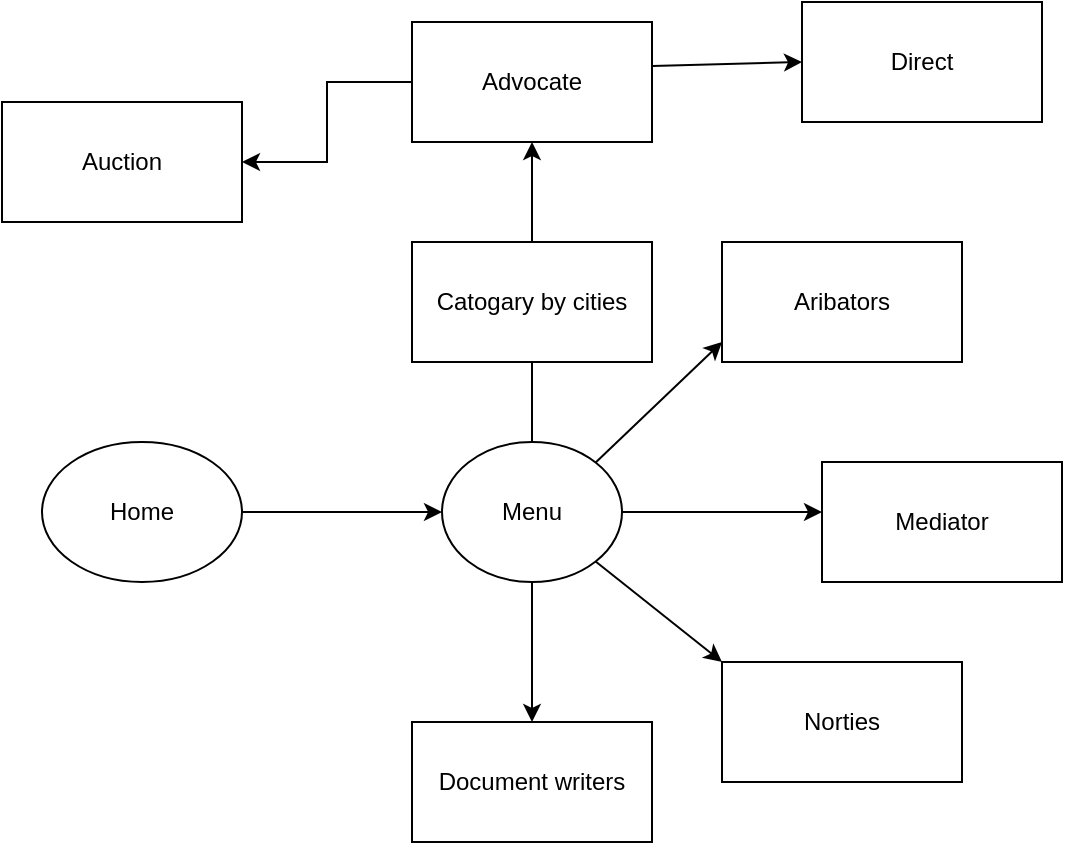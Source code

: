 <mxfile version="21.8.2" type="github">
  <diagram name="Page-1" id="0OzmcFVswwQeEpnuKePs">
    <mxGraphModel dx="1002" dy="527" grid="1" gridSize="10" guides="1" tooltips="1" connect="1" arrows="1" fold="1" page="1" pageScale="1" pageWidth="1100" pageHeight="850" math="0" shadow="0">
      <root>
        <mxCell id="0" />
        <mxCell id="1" parent="0" />
        <mxCell id="8_8a8QRlG6PUqAjMCD5C-7" style="edgeStyle=orthogonalEdgeStyle;rounded=0;orthogonalLoop=1;jettySize=auto;html=1;exitX=0.5;exitY=0;exitDx=0;exitDy=0;" edge="1" parent="1" source="8_8a8QRlG6PUqAjMCD5C-1">
          <mxGeometry relative="1" as="geometry">
            <mxPoint x="465" y="170" as="targetPoint" />
          </mxGeometry>
        </mxCell>
        <mxCell id="8_8a8QRlG6PUqAjMCD5C-8" style="edgeStyle=orthogonalEdgeStyle;rounded=0;orthogonalLoop=1;jettySize=auto;html=1;exitX=1;exitY=0.5;exitDx=0;exitDy=0;" edge="1" parent="1" source="8_8a8QRlG6PUqAjMCD5C-1">
          <mxGeometry relative="1" as="geometry">
            <mxPoint x="610" y="295" as="targetPoint" />
          </mxGeometry>
        </mxCell>
        <mxCell id="8_8a8QRlG6PUqAjMCD5C-11" style="edgeStyle=orthogonalEdgeStyle;rounded=0;orthogonalLoop=1;jettySize=auto;html=1;exitX=0.5;exitY=1;exitDx=0;exitDy=0;" edge="1" parent="1" source="8_8a8QRlG6PUqAjMCD5C-1">
          <mxGeometry relative="1" as="geometry">
            <mxPoint x="465" y="400" as="targetPoint" />
          </mxGeometry>
        </mxCell>
        <mxCell id="8_8a8QRlG6PUqAjMCD5C-1" value="Menu" style="ellipse;whiteSpace=wrap;html=1;" vertex="1" parent="1">
          <mxGeometry x="420" y="260" width="90" height="70" as="geometry" />
        </mxCell>
        <mxCell id="8_8a8QRlG6PUqAjMCD5C-9" value="" style="endArrow=classic;html=1;rounded=0;exitX=1;exitY=0;exitDx=0;exitDy=0;" edge="1" parent="1" source="8_8a8QRlG6PUqAjMCD5C-1">
          <mxGeometry width="50" height="50" relative="1" as="geometry">
            <mxPoint x="490" y="300" as="sourcePoint" />
            <mxPoint x="560" y="210" as="targetPoint" />
            <Array as="points" />
          </mxGeometry>
        </mxCell>
        <mxCell id="8_8a8QRlG6PUqAjMCD5C-10" value="" style="endArrow=classic;html=1;rounded=0;exitX=1;exitY=1;exitDx=0;exitDy=0;" edge="1" parent="1" source="8_8a8QRlG6PUqAjMCD5C-1">
          <mxGeometry width="50" height="50" relative="1" as="geometry">
            <mxPoint x="507" y="280" as="sourcePoint" />
            <mxPoint x="560" y="370" as="targetPoint" />
            <Array as="points" />
          </mxGeometry>
        </mxCell>
        <mxCell id="8_8a8QRlG6PUqAjMCD5C-13" style="edgeStyle=orthogonalEdgeStyle;rounded=0;orthogonalLoop=1;jettySize=auto;html=1;entryX=0;entryY=0.5;entryDx=0;entryDy=0;" edge="1" parent="1" source="8_8a8QRlG6PUqAjMCD5C-12" target="8_8a8QRlG6PUqAjMCD5C-1">
          <mxGeometry relative="1" as="geometry" />
        </mxCell>
        <mxCell id="8_8a8QRlG6PUqAjMCD5C-12" value="Home" style="ellipse;whiteSpace=wrap;html=1;" vertex="1" parent="1">
          <mxGeometry x="220" y="260" width="100" height="70" as="geometry" />
        </mxCell>
        <mxCell id="8_8a8QRlG6PUqAjMCD5C-20" value="" style="edgeStyle=orthogonalEdgeStyle;rounded=0;orthogonalLoop=1;jettySize=auto;html=1;" edge="1" parent="1" source="8_8a8QRlG6PUqAjMCD5C-14" target="8_8a8QRlG6PUqAjMCD5C-19">
          <mxGeometry relative="1" as="geometry" />
        </mxCell>
        <mxCell id="8_8a8QRlG6PUqAjMCD5C-14" value="Advocate" style="rounded=0;whiteSpace=wrap;html=1;" vertex="1" parent="1">
          <mxGeometry x="405" y="50" width="120" height="60" as="geometry" />
        </mxCell>
        <mxCell id="8_8a8QRlG6PUqAjMCD5C-15" value="Aribators" style="rounded=0;whiteSpace=wrap;html=1;" vertex="1" parent="1">
          <mxGeometry x="560" y="160" width="120" height="60" as="geometry" />
        </mxCell>
        <mxCell id="8_8a8QRlG6PUqAjMCD5C-16" value="Mediator" style="rounded=0;whiteSpace=wrap;html=1;" vertex="1" parent="1">
          <mxGeometry x="610" y="270" width="120" height="60" as="geometry" />
        </mxCell>
        <mxCell id="8_8a8QRlG6PUqAjMCD5C-17" value="Norties" style="rounded=0;whiteSpace=wrap;html=1;" vertex="1" parent="1">
          <mxGeometry x="560" y="370" width="120" height="60" as="geometry" />
        </mxCell>
        <mxCell id="8_8a8QRlG6PUqAjMCD5C-18" value="Document writers" style="rounded=0;whiteSpace=wrap;html=1;" vertex="1" parent="1">
          <mxGeometry x="405" y="400" width="120" height="60" as="geometry" />
        </mxCell>
        <mxCell id="8_8a8QRlG6PUqAjMCD5C-19" value="Auction" style="whiteSpace=wrap;html=1;rounded=0;" vertex="1" parent="1">
          <mxGeometry x="200" y="90" width="120" height="60" as="geometry" />
        </mxCell>
        <mxCell id="8_8a8QRlG6PUqAjMCD5C-21" value="" style="endArrow=classic;html=1;rounded=0;exitX=1.002;exitY=0.367;exitDx=0;exitDy=0;entryX=0;entryY=0.5;entryDx=0;entryDy=0;exitPerimeter=0;" edge="1" parent="1" source="8_8a8QRlG6PUqAjMCD5C-14" target="8_8a8QRlG6PUqAjMCD5C-22">
          <mxGeometry width="50" height="50" relative="1" as="geometry">
            <mxPoint x="507" y="280" as="sourcePoint" />
            <mxPoint x="620" y="40" as="targetPoint" />
            <Array as="points" />
          </mxGeometry>
        </mxCell>
        <mxCell id="8_8a8QRlG6PUqAjMCD5C-22" value="Direct" style="rounded=0;whiteSpace=wrap;html=1;" vertex="1" parent="1">
          <mxGeometry x="600" y="40" width="120" height="60" as="geometry" />
        </mxCell>
        <mxCell id="8_8a8QRlG6PUqAjMCD5C-26" value="" style="edgeStyle=orthogonalEdgeStyle;rounded=0;orthogonalLoop=1;jettySize=auto;html=1;" edge="1" parent="1" source="8_8a8QRlG6PUqAjMCD5C-25" target="8_8a8QRlG6PUqAjMCD5C-14">
          <mxGeometry relative="1" as="geometry" />
        </mxCell>
        <mxCell id="8_8a8QRlG6PUqAjMCD5C-25" value="Catogary by cities" style="rounded=0;whiteSpace=wrap;html=1;" vertex="1" parent="1">
          <mxGeometry x="405" y="160" width="120" height="60" as="geometry" />
        </mxCell>
      </root>
    </mxGraphModel>
  </diagram>
</mxfile>
